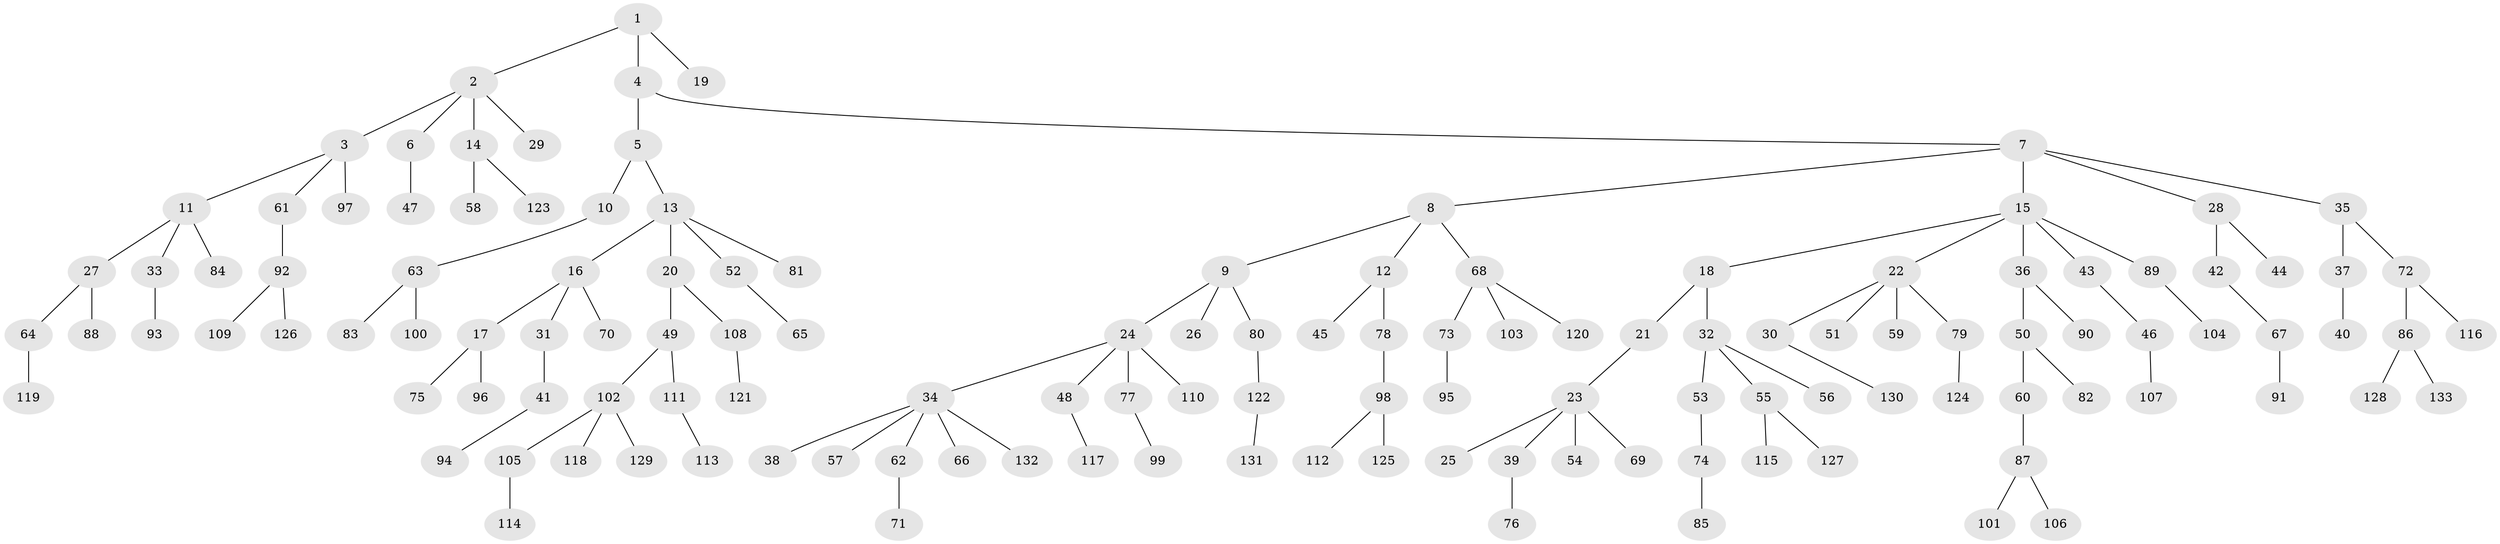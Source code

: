 // coarse degree distribution, {2: 0.2875, 4: 0.075, 3: 0.15, 1: 0.45, 5: 0.025, 6: 0.0125}
// Generated by graph-tools (version 1.1) at 2025/51/03/04/25 22:51:41]
// undirected, 133 vertices, 132 edges
graph export_dot {
  node [color=gray90,style=filled];
  1;
  2;
  3;
  4;
  5;
  6;
  7;
  8;
  9;
  10;
  11;
  12;
  13;
  14;
  15;
  16;
  17;
  18;
  19;
  20;
  21;
  22;
  23;
  24;
  25;
  26;
  27;
  28;
  29;
  30;
  31;
  32;
  33;
  34;
  35;
  36;
  37;
  38;
  39;
  40;
  41;
  42;
  43;
  44;
  45;
  46;
  47;
  48;
  49;
  50;
  51;
  52;
  53;
  54;
  55;
  56;
  57;
  58;
  59;
  60;
  61;
  62;
  63;
  64;
  65;
  66;
  67;
  68;
  69;
  70;
  71;
  72;
  73;
  74;
  75;
  76;
  77;
  78;
  79;
  80;
  81;
  82;
  83;
  84;
  85;
  86;
  87;
  88;
  89;
  90;
  91;
  92;
  93;
  94;
  95;
  96;
  97;
  98;
  99;
  100;
  101;
  102;
  103;
  104;
  105;
  106;
  107;
  108;
  109;
  110;
  111;
  112;
  113;
  114;
  115;
  116;
  117;
  118;
  119;
  120;
  121;
  122;
  123;
  124;
  125;
  126;
  127;
  128;
  129;
  130;
  131;
  132;
  133;
  1 -- 2;
  1 -- 4;
  1 -- 19;
  2 -- 3;
  2 -- 6;
  2 -- 14;
  2 -- 29;
  3 -- 11;
  3 -- 61;
  3 -- 97;
  4 -- 5;
  4 -- 7;
  5 -- 10;
  5 -- 13;
  6 -- 47;
  7 -- 8;
  7 -- 15;
  7 -- 28;
  7 -- 35;
  8 -- 9;
  8 -- 12;
  8 -- 68;
  9 -- 24;
  9 -- 26;
  9 -- 80;
  10 -- 63;
  11 -- 27;
  11 -- 33;
  11 -- 84;
  12 -- 45;
  12 -- 78;
  13 -- 16;
  13 -- 20;
  13 -- 52;
  13 -- 81;
  14 -- 58;
  14 -- 123;
  15 -- 18;
  15 -- 22;
  15 -- 36;
  15 -- 43;
  15 -- 89;
  16 -- 17;
  16 -- 31;
  16 -- 70;
  17 -- 75;
  17 -- 96;
  18 -- 21;
  18 -- 32;
  20 -- 49;
  20 -- 108;
  21 -- 23;
  22 -- 30;
  22 -- 51;
  22 -- 59;
  22 -- 79;
  23 -- 25;
  23 -- 39;
  23 -- 54;
  23 -- 69;
  24 -- 34;
  24 -- 48;
  24 -- 77;
  24 -- 110;
  27 -- 64;
  27 -- 88;
  28 -- 42;
  28 -- 44;
  30 -- 130;
  31 -- 41;
  32 -- 53;
  32 -- 55;
  32 -- 56;
  33 -- 93;
  34 -- 38;
  34 -- 57;
  34 -- 62;
  34 -- 66;
  34 -- 132;
  35 -- 37;
  35 -- 72;
  36 -- 50;
  36 -- 90;
  37 -- 40;
  39 -- 76;
  41 -- 94;
  42 -- 67;
  43 -- 46;
  46 -- 107;
  48 -- 117;
  49 -- 102;
  49 -- 111;
  50 -- 60;
  50 -- 82;
  52 -- 65;
  53 -- 74;
  55 -- 115;
  55 -- 127;
  60 -- 87;
  61 -- 92;
  62 -- 71;
  63 -- 83;
  63 -- 100;
  64 -- 119;
  67 -- 91;
  68 -- 73;
  68 -- 103;
  68 -- 120;
  72 -- 86;
  72 -- 116;
  73 -- 95;
  74 -- 85;
  77 -- 99;
  78 -- 98;
  79 -- 124;
  80 -- 122;
  86 -- 128;
  86 -- 133;
  87 -- 101;
  87 -- 106;
  89 -- 104;
  92 -- 109;
  92 -- 126;
  98 -- 112;
  98 -- 125;
  102 -- 105;
  102 -- 118;
  102 -- 129;
  105 -- 114;
  108 -- 121;
  111 -- 113;
  122 -- 131;
}
